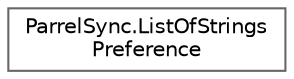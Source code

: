 digraph "Graphical Class Hierarchy"
{
 // LATEX_PDF_SIZE
  bgcolor="transparent";
  edge [fontname=Helvetica,fontsize=10,labelfontname=Helvetica,labelfontsize=10];
  node [fontname=Helvetica,fontsize=10,shape=box,height=0.2,width=0.4];
  rankdir="LR";
  Node0 [id="Node000000",label="ParrelSync.ListOfStrings\lPreference",height=0.2,width=0.4,color="grey40", fillcolor="white", style="filled",URL="$class_parrel_sync_1_1_list_of_strings_preference.html",tooltip="To add value caching for EditorPrefs functions."];
}
